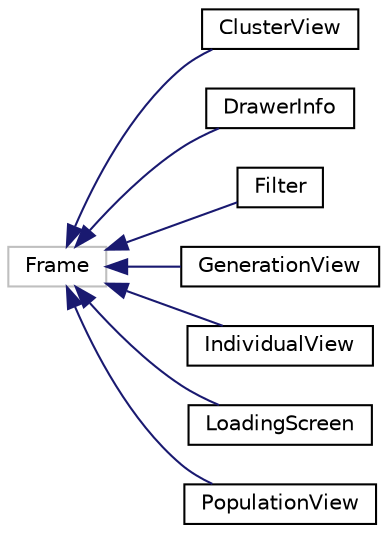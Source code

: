 digraph "Graphical Class Hierarchy"
{
  edge [fontname="Helvetica",fontsize="10",labelfontname="Helvetica",labelfontsize="10"];
  node [fontname="Helvetica",fontsize="10",shape=record];
  rankdir="LR";
  Node18 [label="Frame",height=0.2,width=0.4,color="grey75", fillcolor="white", style="filled"];
  Node18 -> Node0 [dir="back",color="midnightblue",fontsize="10",style="solid",fontname="Helvetica"];
  Node0 [label="ClusterView",height=0.2,width=0.4,color="black", fillcolor="white", style="filled",URL="$class_cluster_view.html",tooltip="QML instance : ClusterView Create the cluster view according to clusterModel. "];
  Node18 -> Node20 [dir="back",color="midnightblue",fontsize="10",style="solid",fontname="Helvetica"];
  Node20 [label="DrawerInfo",height=0.2,width=0.4,color="black", fillcolor="white", style="filled",URL="$class_drawer_info.html",tooltip="QML instance : DrawerInfo Basic information inside a drawer. "];
  Node18 -> Node21 [dir="back",color="midnightblue",fontsize="10",style="solid",fontname="Helvetica"];
  Node21 [label="Filter",height=0.2,width=0.4,color="black", fillcolor="white", style="filled",URL="$class_filter.html",tooltip="QML instance : Filter Basic information of the filter. "];
  Node18 -> Node22 [dir="back",color="midnightblue",fontsize="10",style="solid",fontname="Helvetica"];
  Node22 [label="GenerationView",height=0.2,width=0.4,color="black", fillcolor="white", style="filled",URL="$class_generation_view.html",tooltip="QML instance : GenerationView Create the generation view according to generationModel. "];
  Node18 -> Node23 [dir="back",color="midnightblue",fontsize="10",style="solid",fontname="Helvetica"];
  Node23 [label="IndividualView",height=0.2,width=0.4,color="black", fillcolor="white", style="filled",URL="$class_individual_view.html",tooltip="QML instance : IndividualView Display all the information of a given individuam. "];
  Node18 -> Node24 [dir="back",color="midnightblue",fontsize="10",style="solid",fontname="Helvetica"];
  Node24 [label="LoadingScreen",height=0.2,width=0.4,color="black", fillcolor="white", style="filled",URL="$class_loading_screen.html",tooltip="QML instance :LoadingScreen Create random simili individual on the main page. "];
  Node18 -> Node25 [dir="back",color="midnightblue",fontsize="10",style="solid",fontname="Helvetica"];
  Node25 [label="PopulationView",height=0.2,width=0.4,color="black", fillcolor="white", style="filled",URL="$class_population_view.html",tooltip="QML instance : populationView Create the population view according to populationModel. "];
}
